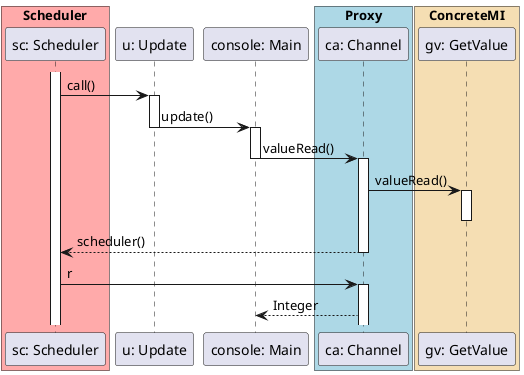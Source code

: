@startuml
'httpsc://plantuml.com/siquence-diagram


box "Scheduler" #FFAAAA
participant "sc: Scheduler"
end box

activate "sc: Scheduler"
"u: Update" <- "sc: Scheduler" : call()
activate "u: Update"


"u: Update" -> "console: Main" : update()
deactivate "u: Update"
activate "console: Main"
"console: Main" -> "ca: Channel" : valueRead()

box "Proxy" #LightBlue
participant "ca: Channel"
end box
deactivate "console: Main"
activate "ca: Channel"
"gv: GetValue" <- "ca: Channel" : valueRead()
activate "gv: GetValue"
deactivate "gv: GetValue"
"ca: Channel" --> "sc: Scheduler" : scheduler()
deactivate "ca: Channel"
"ca: Channel" <- "sc: Scheduler" : r
activate "ca: Channel"
"ca: Channel" --> "console: Main" : Integer

box "ConcreteMI" #Wheat
participant "gv: GetValue"
end box

@enduml